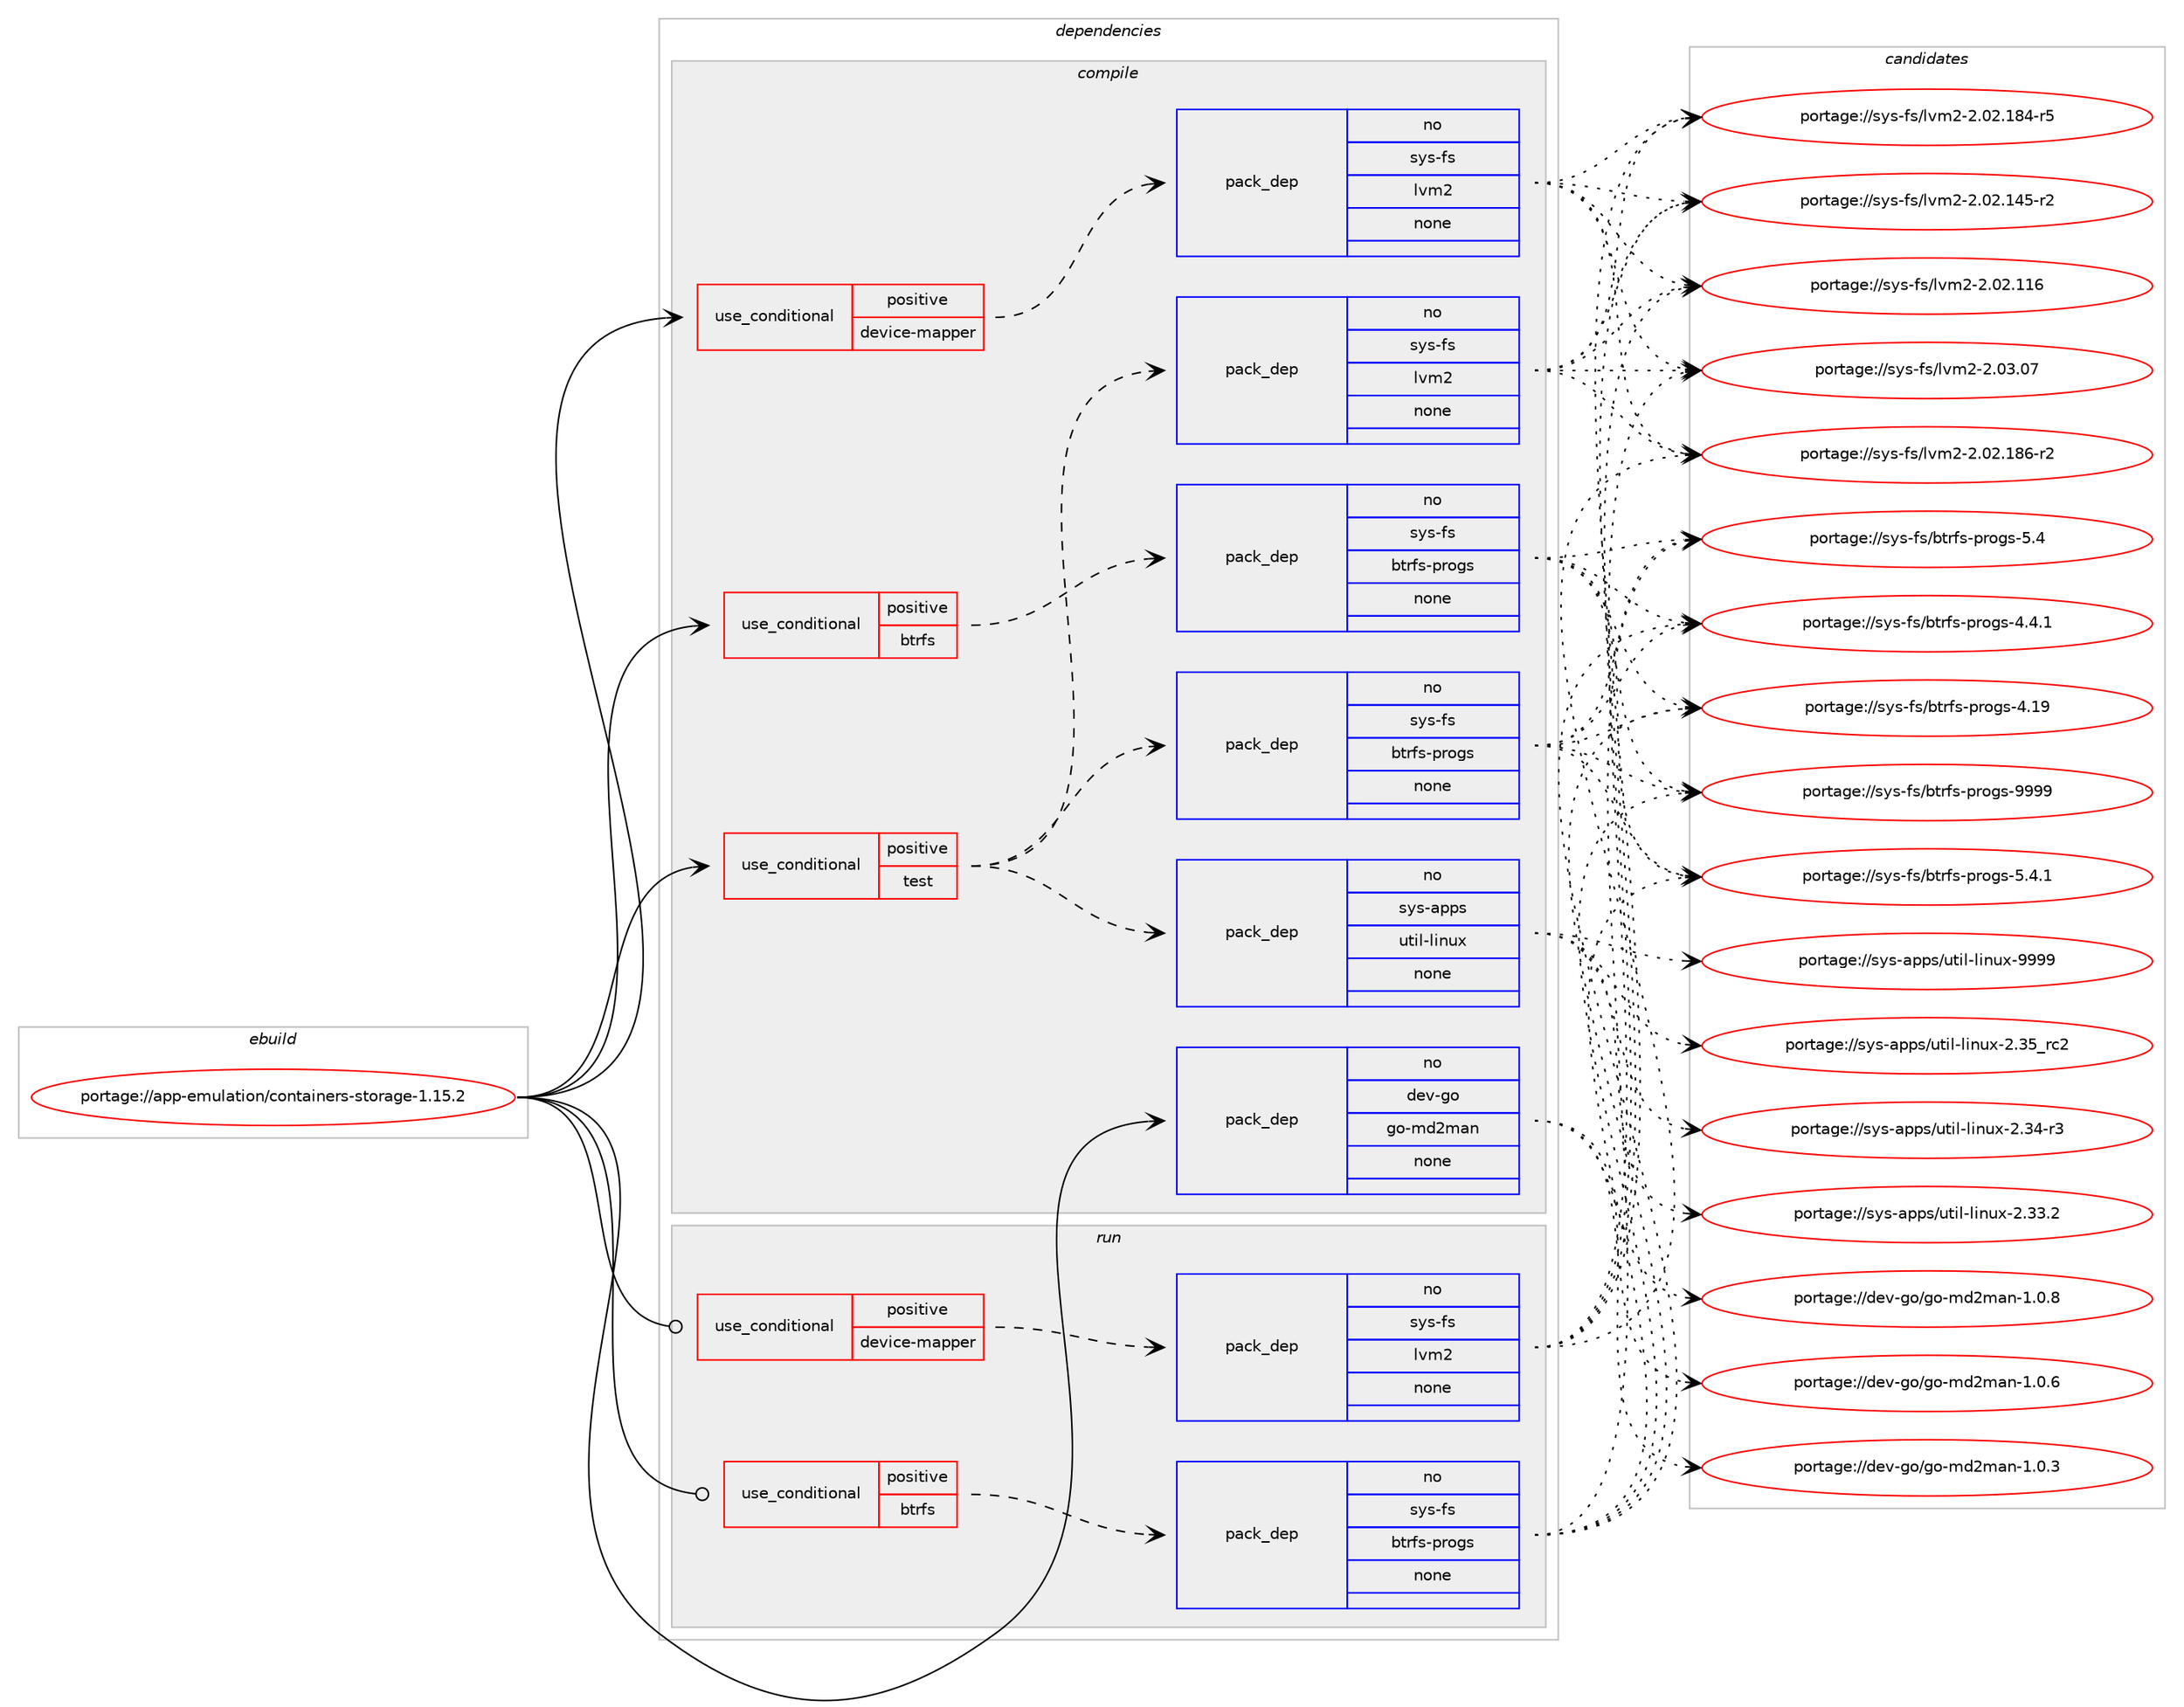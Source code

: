 digraph prolog {

# *************
# Graph options
# *************

newrank=true;
concentrate=true;
compound=true;
graph [rankdir=LR,fontname=Helvetica,fontsize=10,ranksep=1.5];#, ranksep=2.5, nodesep=0.2];
edge  [arrowhead=vee];
node  [fontname=Helvetica,fontsize=10];

# **********
# The ebuild
# **********

subgraph cluster_leftcol {
color=gray;
rank=same;
label=<<i>ebuild</i>>;
id [label="portage://app-emulation/containers-storage-1.15.2", color=red, width=4, href="../app-emulation/containers-storage-1.15.2.svg"];
}

# ****************
# The dependencies
# ****************

subgraph cluster_midcol {
color=gray;
label=<<i>dependencies</i>>;
subgraph cluster_compile {
fillcolor="#eeeeee";
style=filled;
label=<<i>compile</i>>;
subgraph cond149118 {
dependency632966 [label=<<TABLE BORDER="0" CELLBORDER="1" CELLSPACING="0" CELLPADDING="4"><TR><TD ROWSPAN="3" CELLPADDING="10">use_conditional</TD></TR><TR><TD>positive</TD></TR><TR><TD>btrfs</TD></TR></TABLE>>, shape=none, color=red];
subgraph pack475440 {
dependency632967 [label=<<TABLE BORDER="0" CELLBORDER="1" CELLSPACING="0" CELLPADDING="4" WIDTH="220"><TR><TD ROWSPAN="6" CELLPADDING="30">pack_dep</TD></TR><TR><TD WIDTH="110">no</TD></TR><TR><TD>sys-fs</TD></TR><TR><TD>btrfs-progs</TD></TR><TR><TD>none</TD></TR><TR><TD></TD></TR></TABLE>>, shape=none, color=blue];
}
dependency632966:e -> dependency632967:w [weight=20,style="dashed",arrowhead="vee"];
}
id:e -> dependency632966:w [weight=20,style="solid",arrowhead="vee"];
subgraph cond149119 {
dependency632968 [label=<<TABLE BORDER="0" CELLBORDER="1" CELLSPACING="0" CELLPADDING="4"><TR><TD ROWSPAN="3" CELLPADDING="10">use_conditional</TD></TR><TR><TD>positive</TD></TR><TR><TD>device-mapper</TD></TR></TABLE>>, shape=none, color=red];
subgraph pack475441 {
dependency632969 [label=<<TABLE BORDER="0" CELLBORDER="1" CELLSPACING="0" CELLPADDING="4" WIDTH="220"><TR><TD ROWSPAN="6" CELLPADDING="30">pack_dep</TD></TR><TR><TD WIDTH="110">no</TD></TR><TR><TD>sys-fs</TD></TR><TR><TD>lvm2</TD></TR><TR><TD>none</TD></TR><TR><TD></TD></TR></TABLE>>, shape=none, color=blue];
}
dependency632968:e -> dependency632969:w [weight=20,style="dashed",arrowhead="vee"];
}
id:e -> dependency632968:w [weight=20,style="solid",arrowhead="vee"];
subgraph cond149120 {
dependency632970 [label=<<TABLE BORDER="0" CELLBORDER="1" CELLSPACING="0" CELLPADDING="4"><TR><TD ROWSPAN="3" CELLPADDING="10">use_conditional</TD></TR><TR><TD>positive</TD></TR><TR><TD>test</TD></TR></TABLE>>, shape=none, color=red];
subgraph pack475442 {
dependency632971 [label=<<TABLE BORDER="0" CELLBORDER="1" CELLSPACING="0" CELLPADDING="4" WIDTH="220"><TR><TD ROWSPAN="6" CELLPADDING="30">pack_dep</TD></TR><TR><TD WIDTH="110">no</TD></TR><TR><TD>sys-fs</TD></TR><TR><TD>btrfs-progs</TD></TR><TR><TD>none</TD></TR><TR><TD></TD></TR></TABLE>>, shape=none, color=blue];
}
dependency632970:e -> dependency632971:w [weight=20,style="dashed",arrowhead="vee"];
subgraph pack475443 {
dependency632972 [label=<<TABLE BORDER="0" CELLBORDER="1" CELLSPACING="0" CELLPADDING="4" WIDTH="220"><TR><TD ROWSPAN="6" CELLPADDING="30">pack_dep</TD></TR><TR><TD WIDTH="110">no</TD></TR><TR><TD>sys-fs</TD></TR><TR><TD>lvm2</TD></TR><TR><TD>none</TD></TR><TR><TD></TD></TR></TABLE>>, shape=none, color=blue];
}
dependency632970:e -> dependency632972:w [weight=20,style="dashed",arrowhead="vee"];
subgraph pack475444 {
dependency632973 [label=<<TABLE BORDER="0" CELLBORDER="1" CELLSPACING="0" CELLPADDING="4" WIDTH="220"><TR><TD ROWSPAN="6" CELLPADDING="30">pack_dep</TD></TR><TR><TD WIDTH="110">no</TD></TR><TR><TD>sys-apps</TD></TR><TR><TD>util-linux</TD></TR><TR><TD>none</TD></TR><TR><TD></TD></TR></TABLE>>, shape=none, color=blue];
}
dependency632970:e -> dependency632973:w [weight=20,style="dashed",arrowhead="vee"];
}
id:e -> dependency632970:w [weight=20,style="solid",arrowhead="vee"];
subgraph pack475445 {
dependency632974 [label=<<TABLE BORDER="0" CELLBORDER="1" CELLSPACING="0" CELLPADDING="4" WIDTH="220"><TR><TD ROWSPAN="6" CELLPADDING="30">pack_dep</TD></TR><TR><TD WIDTH="110">no</TD></TR><TR><TD>dev-go</TD></TR><TR><TD>go-md2man</TD></TR><TR><TD>none</TD></TR><TR><TD></TD></TR></TABLE>>, shape=none, color=blue];
}
id:e -> dependency632974:w [weight=20,style="solid",arrowhead="vee"];
}
subgraph cluster_compileandrun {
fillcolor="#eeeeee";
style=filled;
label=<<i>compile and run</i>>;
}
subgraph cluster_run {
fillcolor="#eeeeee";
style=filled;
label=<<i>run</i>>;
subgraph cond149121 {
dependency632975 [label=<<TABLE BORDER="0" CELLBORDER="1" CELLSPACING="0" CELLPADDING="4"><TR><TD ROWSPAN="3" CELLPADDING="10">use_conditional</TD></TR><TR><TD>positive</TD></TR><TR><TD>btrfs</TD></TR></TABLE>>, shape=none, color=red];
subgraph pack475446 {
dependency632976 [label=<<TABLE BORDER="0" CELLBORDER="1" CELLSPACING="0" CELLPADDING="4" WIDTH="220"><TR><TD ROWSPAN="6" CELLPADDING="30">pack_dep</TD></TR><TR><TD WIDTH="110">no</TD></TR><TR><TD>sys-fs</TD></TR><TR><TD>btrfs-progs</TD></TR><TR><TD>none</TD></TR><TR><TD></TD></TR></TABLE>>, shape=none, color=blue];
}
dependency632975:e -> dependency632976:w [weight=20,style="dashed",arrowhead="vee"];
}
id:e -> dependency632975:w [weight=20,style="solid",arrowhead="odot"];
subgraph cond149122 {
dependency632977 [label=<<TABLE BORDER="0" CELLBORDER="1" CELLSPACING="0" CELLPADDING="4"><TR><TD ROWSPAN="3" CELLPADDING="10">use_conditional</TD></TR><TR><TD>positive</TD></TR><TR><TD>device-mapper</TD></TR></TABLE>>, shape=none, color=red];
subgraph pack475447 {
dependency632978 [label=<<TABLE BORDER="0" CELLBORDER="1" CELLSPACING="0" CELLPADDING="4" WIDTH="220"><TR><TD ROWSPAN="6" CELLPADDING="30">pack_dep</TD></TR><TR><TD WIDTH="110">no</TD></TR><TR><TD>sys-fs</TD></TR><TR><TD>lvm2</TD></TR><TR><TD>none</TD></TR><TR><TD></TD></TR></TABLE>>, shape=none, color=blue];
}
dependency632977:e -> dependency632978:w [weight=20,style="dashed",arrowhead="vee"];
}
id:e -> dependency632977:w [weight=20,style="solid",arrowhead="odot"];
}
}

# **************
# The candidates
# **************

subgraph cluster_choices {
rank=same;
color=gray;
label=<<i>candidates</i>>;

subgraph choice475440 {
color=black;
nodesep=1;
choice115121115451021154798116114102115451121141111031154557575757 [label="portage://sys-fs/btrfs-progs-9999", color=red, width=4,href="../sys-fs/btrfs-progs-9999.svg"];
choice11512111545102115479811611410211545112114111103115455346524649 [label="portage://sys-fs/btrfs-progs-5.4.1", color=red, width=4,href="../sys-fs/btrfs-progs-5.4.1.svg"];
choice1151211154510211547981161141021154511211411110311545534652 [label="portage://sys-fs/btrfs-progs-5.4", color=red, width=4,href="../sys-fs/btrfs-progs-5.4.svg"];
choice11512111545102115479811611410211545112114111103115455246524649 [label="portage://sys-fs/btrfs-progs-4.4.1", color=red, width=4,href="../sys-fs/btrfs-progs-4.4.1.svg"];
choice115121115451021154798116114102115451121141111031154552464957 [label="portage://sys-fs/btrfs-progs-4.19", color=red, width=4,href="../sys-fs/btrfs-progs-4.19.svg"];
dependency632967:e -> choice115121115451021154798116114102115451121141111031154557575757:w [style=dotted,weight="100"];
dependency632967:e -> choice11512111545102115479811611410211545112114111103115455346524649:w [style=dotted,weight="100"];
dependency632967:e -> choice1151211154510211547981161141021154511211411110311545534652:w [style=dotted,weight="100"];
dependency632967:e -> choice11512111545102115479811611410211545112114111103115455246524649:w [style=dotted,weight="100"];
dependency632967:e -> choice115121115451021154798116114102115451121141111031154552464957:w [style=dotted,weight="100"];
}
subgraph choice475441 {
color=black;
nodesep=1;
choice1151211154510211547108118109504550464851464855 [label="portage://sys-fs/lvm2-2.03.07", color=red, width=4,href="../sys-fs/lvm2-2.03.07.svg"];
choice1151211154510211547108118109504550464850464956544511450 [label="portage://sys-fs/lvm2-2.02.186-r2", color=red, width=4,href="../sys-fs/lvm2-2.02.186-r2.svg"];
choice1151211154510211547108118109504550464850464956524511453 [label="portage://sys-fs/lvm2-2.02.184-r5", color=red, width=4,href="../sys-fs/lvm2-2.02.184-r5.svg"];
choice1151211154510211547108118109504550464850464952534511450 [label="portage://sys-fs/lvm2-2.02.145-r2", color=red, width=4,href="../sys-fs/lvm2-2.02.145-r2.svg"];
choice115121115451021154710811810950455046485046494954 [label="portage://sys-fs/lvm2-2.02.116", color=red, width=4,href="../sys-fs/lvm2-2.02.116.svg"];
dependency632969:e -> choice1151211154510211547108118109504550464851464855:w [style=dotted,weight="100"];
dependency632969:e -> choice1151211154510211547108118109504550464850464956544511450:w [style=dotted,weight="100"];
dependency632969:e -> choice1151211154510211547108118109504550464850464956524511453:w [style=dotted,weight="100"];
dependency632969:e -> choice1151211154510211547108118109504550464850464952534511450:w [style=dotted,weight="100"];
dependency632969:e -> choice115121115451021154710811810950455046485046494954:w [style=dotted,weight="100"];
}
subgraph choice475442 {
color=black;
nodesep=1;
choice115121115451021154798116114102115451121141111031154557575757 [label="portage://sys-fs/btrfs-progs-9999", color=red, width=4,href="../sys-fs/btrfs-progs-9999.svg"];
choice11512111545102115479811611410211545112114111103115455346524649 [label="portage://sys-fs/btrfs-progs-5.4.1", color=red, width=4,href="../sys-fs/btrfs-progs-5.4.1.svg"];
choice1151211154510211547981161141021154511211411110311545534652 [label="portage://sys-fs/btrfs-progs-5.4", color=red, width=4,href="../sys-fs/btrfs-progs-5.4.svg"];
choice11512111545102115479811611410211545112114111103115455246524649 [label="portage://sys-fs/btrfs-progs-4.4.1", color=red, width=4,href="../sys-fs/btrfs-progs-4.4.1.svg"];
choice115121115451021154798116114102115451121141111031154552464957 [label="portage://sys-fs/btrfs-progs-4.19", color=red, width=4,href="../sys-fs/btrfs-progs-4.19.svg"];
dependency632971:e -> choice115121115451021154798116114102115451121141111031154557575757:w [style=dotted,weight="100"];
dependency632971:e -> choice11512111545102115479811611410211545112114111103115455346524649:w [style=dotted,weight="100"];
dependency632971:e -> choice1151211154510211547981161141021154511211411110311545534652:w [style=dotted,weight="100"];
dependency632971:e -> choice11512111545102115479811611410211545112114111103115455246524649:w [style=dotted,weight="100"];
dependency632971:e -> choice115121115451021154798116114102115451121141111031154552464957:w [style=dotted,weight="100"];
}
subgraph choice475443 {
color=black;
nodesep=1;
choice1151211154510211547108118109504550464851464855 [label="portage://sys-fs/lvm2-2.03.07", color=red, width=4,href="../sys-fs/lvm2-2.03.07.svg"];
choice1151211154510211547108118109504550464850464956544511450 [label="portage://sys-fs/lvm2-2.02.186-r2", color=red, width=4,href="../sys-fs/lvm2-2.02.186-r2.svg"];
choice1151211154510211547108118109504550464850464956524511453 [label="portage://sys-fs/lvm2-2.02.184-r5", color=red, width=4,href="../sys-fs/lvm2-2.02.184-r5.svg"];
choice1151211154510211547108118109504550464850464952534511450 [label="portage://sys-fs/lvm2-2.02.145-r2", color=red, width=4,href="../sys-fs/lvm2-2.02.145-r2.svg"];
choice115121115451021154710811810950455046485046494954 [label="portage://sys-fs/lvm2-2.02.116", color=red, width=4,href="../sys-fs/lvm2-2.02.116.svg"];
dependency632972:e -> choice1151211154510211547108118109504550464851464855:w [style=dotted,weight="100"];
dependency632972:e -> choice1151211154510211547108118109504550464850464956544511450:w [style=dotted,weight="100"];
dependency632972:e -> choice1151211154510211547108118109504550464850464956524511453:w [style=dotted,weight="100"];
dependency632972:e -> choice1151211154510211547108118109504550464850464952534511450:w [style=dotted,weight="100"];
dependency632972:e -> choice115121115451021154710811810950455046485046494954:w [style=dotted,weight="100"];
}
subgraph choice475444 {
color=black;
nodesep=1;
choice115121115459711211211547117116105108451081051101171204557575757 [label="portage://sys-apps/util-linux-9999", color=red, width=4,href="../sys-apps/util-linux-9999.svg"];
choice115121115459711211211547117116105108451081051101171204550465153951149950 [label="portage://sys-apps/util-linux-2.35_rc2", color=red, width=4,href="../sys-apps/util-linux-2.35_rc2.svg"];
choice1151211154597112112115471171161051084510810511011712045504651524511451 [label="portage://sys-apps/util-linux-2.34-r3", color=red, width=4,href="../sys-apps/util-linux-2.34-r3.svg"];
choice1151211154597112112115471171161051084510810511011712045504651514650 [label="portage://sys-apps/util-linux-2.33.2", color=red, width=4,href="../sys-apps/util-linux-2.33.2.svg"];
dependency632973:e -> choice115121115459711211211547117116105108451081051101171204557575757:w [style=dotted,weight="100"];
dependency632973:e -> choice115121115459711211211547117116105108451081051101171204550465153951149950:w [style=dotted,weight="100"];
dependency632973:e -> choice1151211154597112112115471171161051084510810511011712045504651524511451:w [style=dotted,weight="100"];
dependency632973:e -> choice1151211154597112112115471171161051084510810511011712045504651514650:w [style=dotted,weight="100"];
}
subgraph choice475445 {
color=black;
nodesep=1;
choice1001011184510311147103111451091005010997110454946484656 [label="portage://dev-go/go-md2man-1.0.8", color=red, width=4,href="../dev-go/go-md2man-1.0.8.svg"];
choice1001011184510311147103111451091005010997110454946484654 [label="portage://dev-go/go-md2man-1.0.6", color=red, width=4,href="../dev-go/go-md2man-1.0.6.svg"];
choice1001011184510311147103111451091005010997110454946484651 [label="portage://dev-go/go-md2man-1.0.3", color=red, width=4,href="../dev-go/go-md2man-1.0.3.svg"];
dependency632974:e -> choice1001011184510311147103111451091005010997110454946484656:w [style=dotted,weight="100"];
dependency632974:e -> choice1001011184510311147103111451091005010997110454946484654:w [style=dotted,weight="100"];
dependency632974:e -> choice1001011184510311147103111451091005010997110454946484651:w [style=dotted,weight="100"];
}
subgraph choice475446 {
color=black;
nodesep=1;
choice115121115451021154798116114102115451121141111031154557575757 [label="portage://sys-fs/btrfs-progs-9999", color=red, width=4,href="../sys-fs/btrfs-progs-9999.svg"];
choice11512111545102115479811611410211545112114111103115455346524649 [label="portage://sys-fs/btrfs-progs-5.4.1", color=red, width=4,href="../sys-fs/btrfs-progs-5.4.1.svg"];
choice1151211154510211547981161141021154511211411110311545534652 [label="portage://sys-fs/btrfs-progs-5.4", color=red, width=4,href="../sys-fs/btrfs-progs-5.4.svg"];
choice11512111545102115479811611410211545112114111103115455246524649 [label="portage://sys-fs/btrfs-progs-4.4.1", color=red, width=4,href="../sys-fs/btrfs-progs-4.4.1.svg"];
choice115121115451021154798116114102115451121141111031154552464957 [label="portage://sys-fs/btrfs-progs-4.19", color=red, width=4,href="../sys-fs/btrfs-progs-4.19.svg"];
dependency632976:e -> choice115121115451021154798116114102115451121141111031154557575757:w [style=dotted,weight="100"];
dependency632976:e -> choice11512111545102115479811611410211545112114111103115455346524649:w [style=dotted,weight="100"];
dependency632976:e -> choice1151211154510211547981161141021154511211411110311545534652:w [style=dotted,weight="100"];
dependency632976:e -> choice11512111545102115479811611410211545112114111103115455246524649:w [style=dotted,weight="100"];
dependency632976:e -> choice115121115451021154798116114102115451121141111031154552464957:w [style=dotted,weight="100"];
}
subgraph choice475447 {
color=black;
nodesep=1;
choice1151211154510211547108118109504550464851464855 [label="portage://sys-fs/lvm2-2.03.07", color=red, width=4,href="../sys-fs/lvm2-2.03.07.svg"];
choice1151211154510211547108118109504550464850464956544511450 [label="portage://sys-fs/lvm2-2.02.186-r2", color=red, width=4,href="../sys-fs/lvm2-2.02.186-r2.svg"];
choice1151211154510211547108118109504550464850464956524511453 [label="portage://sys-fs/lvm2-2.02.184-r5", color=red, width=4,href="../sys-fs/lvm2-2.02.184-r5.svg"];
choice1151211154510211547108118109504550464850464952534511450 [label="portage://sys-fs/lvm2-2.02.145-r2", color=red, width=4,href="../sys-fs/lvm2-2.02.145-r2.svg"];
choice115121115451021154710811810950455046485046494954 [label="portage://sys-fs/lvm2-2.02.116", color=red, width=4,href="../sys-fs/lvm2-2.02.116.svg"];
dependency632978:e -> choice1151211154510211547108118109504550464851464855:w [style=dotted,weight="100"];
dependency632978:e -> choice1151211154510211547108118109504550464850464956544511450:w [style=dotted,weight="100"];
dependency632978:e -> choice1151211154510211547108118109504550464850464956524511453:w [style=dotted,weight="100"];
dependency632978:e -> choice1151211154510211547108118109504550464850464952534511450:w [style=dotted,weight="100"];
dependency632978:e -> choice115121115451021154710811810950455046485046494954:w [style=dotted,weight="100"];
}
}

}
